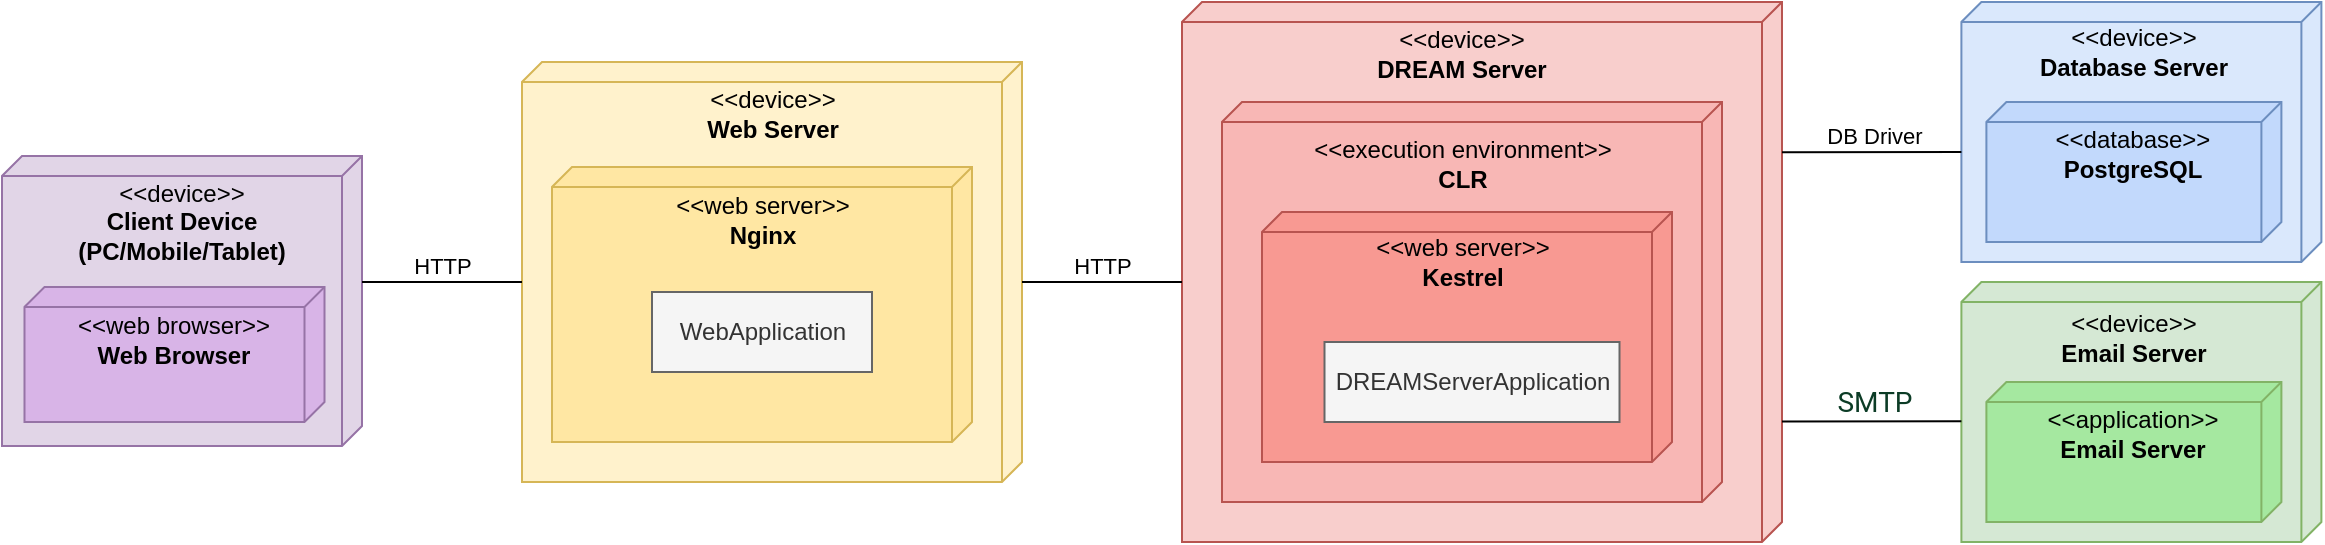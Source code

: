 <mxfile version="16.2.3" type="device"><diagram id="CdzgwIZwTwGvmd196NND" name="Page-1"><mxGraphModel dx="1422" dy="804" grid="1" gridSize="10" guides="1" tooltips="1" connect="1" arrows="1" fold="1" page="1" pageScale="1" pageWidth="850" pageHeight="1100" math="0" shadow="0"><root><mxCell id="0"/><mxCell id="1" parent="0"/><mxCell id="Oh4KyhfIQl6avhCiXBU_-29" value="" style="verticalAlign=top;align=left;spacingTop=8;spacingLeft=2;spacingRight=12;shape=cube;size=10;direction=south;fontStyle=4;html=1;fillColor=#dae8fc;strokeColor=#6c8ebf;" parent="1" vertex="1"><mxGeometry x="1039.7" y="150" width="180" height="130" as="geometry"/></mxCell><mxCell id="Oh4KyhfIQl6avhCiXBU_-30" value="&amp;lt;&amp;lt;device&amp;gt;&amp;gt;&lt;br&gt;&lt;b&gt;Database Server&lt;/b&gt;" style="text;html=1;strokeColor=none;fillColor=none;align=center;verticalAlign=middle;whiteSpace=wrap;rounded=0;fontFamily=Helvetica;" parent="1" vertex="1"><mxGeometry x="1070.95" y="160" width="110" height="30" as="geometry"/></mxCell><mxCell id="Oh4KyhfIQl6avhCiXBU_-31" value="" style="verticalAlign=top;align=left;spacingTop=8;spacingLeft=2;spacingRight=12;shape=cube;size=10;direction=south;fontStyle=4;html=1;fillColor=#C2D9FC;strokeColor=#6c8ebf;" parent="1" vertex="1"><mxGeometry x="1052.2" y="200" width="147.5" height="70" as="geometry"/></mxCell><mxCell id="Oh4KyhfIQl6avhCiXBU_-32" value="&amp;lt;&amp;lt;database&amp;gt;&amp;gt;&lt;br&gt;&lt;b&gt;PostgreSQL&lt;br&gt;&lt;/b&gt;" style="text;html=1;strokeColor=none;fillColor=none;align=center;verticalAlign=middle;whiteSpace=wrap;rounded=0;fontFamily=Helvetica;" parent="1" vertex="1"><mxGeometry x="1065.48" y="211" width="120.95" height="30" as="geometry"/></mxCell><mxCell id="Oh4KyhfIQl6avhCiXBU_-42" value="" style="verticalAlign=top;align=left;spacingTop=8;spacingLeft=2;spacingRight=12;shape=cube;size=10;direction=south;fontStyle=4;html=1;fontFamily=Helvetica;fillColor=#f8cecc;strokeColor=#b85450;" parent="1" vertex="1"><mxGeometry x="650" y="150" width="300" height="270" as="geometry"/></mxCell><mxCell id="Oh4KyhfIQl6avhCiXBU_-43" value="&amp;lt;&amp;lt;device&amp;gt;&amp;gt;&lt;br&gt;&lt;b&gt;DREAM Server&lt;/b&gt;" style="text;html=1;strokeColor=none;fillColor=none;align=center;verticalAlign=middle;whiteSpace=wrap;rounded=0;fontFamily=Helvetica;" parent="1" vertex="1"><mxGeometry x="735" y="161" width="110" height="30" as="geometry"/></mxCell><mxCell id="Oh4KyhfIQl6avhCiXBU_-44" value="" style="verticalAlign=top;align=left;spacingTop=8;spacingLeft=2;spacingRight=12;shape=cube;size=10;direction=south;fontStyle=4;html=1;fontFamily=Helvetica;fillColor=#F8B7B5;strokeColor=#b85450;" parent="1" vertex="1"><mxGeometry x="670" y="200" width="250" height="200" as="geometry"/></mxCell><mxCell id="Oh4KyhfIQl6avhCiXBU_-45" value="&amp;lt;&amp;lt;execution environment&amp;gt;&amp;gt;&lt;br&gt;&lt;b&gt;CLR&lt;/b&gt;" style="text;html=1;strokeColor=none;fillColor=none;align=center;verticalAlign=middle;whiteSpace=wrap;rounded=0;fontFamily=Helvetica;" parent="1" vertex="1"><mxGeometry x="707.5" y="216" width="165" height="30" as="geometry"/></mxCell><mxCell id="Oh4KyhfIQl6avhCiXBU_-46" value="" style="verticalAlign=top;align=left;spacingTop=8;spacingLeft=2;spacingRight=12;shape=cube;size=10;direction=south;fontStyle=4;html=1;fontFamily=Helvetica;fillColor=#F89992;strokeColor=#b85450;" parent="1" vertex="1"><mxGeometry x="690" y="255" width="205" height="125" as="geometry"/></mxCell><mxCell id="Oh4KyhfIQl6avhCiXBU_-47" value="&amp;lt;&amp;lt;web server&amp;gt;&amp;gt;&lt;br&gt;&lt;b&gt;Kestrel&lt;/b&gt;" style="text;html=1;strokeColor=none;fillColor=none;align=center;verticalAlign=middle;whiteSpace=wrap;rounded=0;fontFamily=Helvetica;" parent="1" vertex="1"><mxGeometry x="707.5" y="265" width="165" height="30" as="geometry"/></mxCell><mxCell id="Oh4KyhfIQl6avhCiXBU_-52" value="" style="endArrow=none;html=1;rounded=0;fontFamily=Helvetica;exitX=0.445;exitY=-0.001;exitDx=0;exitDy=0;exitPerimeter=0;entryX=0;entryY=0;entryDx=75;entryDy=180;entryPerimeter=0;" parent="1" target="Oh4KyhfIQl6avhCiXBU_-29" edge="1"><mxGeometry width="50" height="50" relative="1" as="geometry"><mxPoint x="950" y="225.15" as="sourcePoint"/><mxPoint x="1079.7" y="345" as="targetPoint"/></mxGeometry></mxCell><mxCell id="Oh4KyhfIQl6avhCiXBU_-53" value="DB Driver" style="edgeLabel;html=1;align=center;verticalAlign=middle;resizable=0;points=[];fontFamily=Helvetica;" parent="Oh4KyhfIQl6avhCiXBU_-52" vertex="1" connectable="0"><mxGeometry x="0.228" y="-2" relative="1" as="geometry"><mxPoint x="-9" y="-10" as="offset"/></mxGeometry></mxCell><mxCell id="Oh4KyhfIQl6avhCiXBU_-54" value="" style="verticalAlign=top;align=left;spacingTop=8;spacingLeft=2;spacingRight=12;shape=cube;size=10;direction=south;fontStyle=4;html=1;fillColor=#d5e8d4;strokeColor=#82b366;" parent="1" vertex="1"><mxGeometry x="1039.7" y="290" width="180" height="130" as="geometry"/></mxCell><mxCell id="Oh4KyhfIQl6avhCiXBU_-55" value="&amp;lt;&amp;lt;device&amp;gt;&amp;gt;&lt;br&gt;&lt;b&gt;Email Server&lt;/b&gt;" style="text;html=1;strokeColor=none;fillColor=none;align=center;verticalAlign=middle;whiteSpace=wrap;rounded=0;fontFamily=Helvetica;" parent="1" vertex="1"><mxGeometry x="1070.95" y="302.5" width="110" height="30" as="geometry"/></mxCell><mxCell id="Oh4KyhfIQl6avhCiXBU_-56" value="" style="endArrow=none;html=1;rounded=0;fontFamily=Helvetica;exitX=0.445;exitY=-0.001;exitDx=0;exitDy=0;exitPerimeter=0;entryX=0;entryY=0;entryDx=75;entryDy=180;entryPerimeter=0;" parent="1" edge="1"><mxGeometry width="50" height="50" relative="1" as="geometry"><mxPoint x="950" y="359.81" as="sourcePoint"/><mxPoint x="1039.7" y="359.66" as="targetPoint"/></mxGeometry></mxCell><mxCell id="Oh4KyhfIQl6avhCiXBU_-57" value="&lt;span style=&quot;color: rgb(12 , 60 , 38) ; font-family: &amp;#34;roboto&amp;#34; , &amp;#34;corbel&amp;#34; , &amp;#34;avenir&amp;#34; , &amp;#34;lucida grande&amp;#34; , &amp;#34;lucida sans&amp;#34; , sans-serif ; font-size: 14px&quot;&gt;SMTP&lt;/span&gt;" style="edgeLabel;html=1;align=center;verticalAlign=middle;resizable=0;points=[];fontFamily=Helvetica;" parent="Oh4KyhfIQl6avhCiXBU_-56" vertex="1" connectable="0"><mxGeometry x="0.228" y="-2" relative="1" as="geometry"><mxPoint x="-9" y="-12" as="offset"/></mxGeometry></mxCell><mxCell id="Oh4KyhfIQl6avhCiXBU_-58" value="" style="verticalAlign=top;align=left;spacingTop=8;spacingLeft=2;spacingRight=12;shape=cube;size=10;direction=south;fontStyle=4;html=1;fontFamily=Helvetica;fillColor=#fff2cc;strokeColor=#d6b656;" parent="1" vertex="1"><mxGeometry x="320" y="180" width="250" height="210" as="geometry"/></mxCell><mxCell id="Oh4KyhfIQl6avhCiXBU_-59" value="&amp;lt;&amp;lt;device&amp;gt;&amp;gt;&lt;br&gt;&lt;b&gt;Web Server&lt;/b&gt;" style="text;html=1;strokeColor=none;fillColor=none;align=center;verticalAlign=middle;whiteSpace=wrap;rounded=0;fontFamily=Helvetica;" parent="1" vertex="1"><mxGeometry x="362.5" y="191" width="165" height="30" as="geometry"/></mxCell><mxCell id="Oh4KyhfIQl6avhCiXBU_-60" value="" style="verticalAlign=top;align=left;spacingTop=8;spacingLeft=2;spacingRight=12;shape=cube;size=10;direction=south;fontStyle=4;html=1;fontFamily=Helvetica;fillColor=#FFE7A3;strokeColor=#d6b656;" parent="1" vertex="1"><mxGeometry x="335" y="232.5" width="210" height="137.5" as="geometry"/></mxCell><mxCell id="Oh4KyhfIQl6avhCiXBU_-61" value="&amp;lt;&amp;lt;web server&amp;gt;&amp;gt;&lt;br&gt;&lt;b&gt;Nginx&lt;/b&gt;" style="text;html=1;strokeColor=none;fillColor=none;align=center;verticalAlign=middle;whiteSpace=wrap;rounded=0;fontFamily=Helvetica;" parent="1" vertex="1"><mxGeometry x="357.5" y="243.5" width="165" height="30" as="geometry"/></mxCell><mxCell id="Oh4KyhfIQl6avhCiXBU_-62" value="" style="endArrow=none;html=1;rounded=0;fontFamily=Helvetica;entryX=0;entryY=0;entryDx=75;entryDy=180;entryPerimeter=0;" parent="1" edge="1"><mxGeometry width="50" height="50" relative="1" as="geometry"><mxPoint x="570" y="290" as="sourcePoint"/><mxPoint x="650.0" y="290.0" as="targetPoint"/></mxGeometry></mxCell><mxCell id="Oh4KyhfIQl6avhCiXBU_-63" value="HTTP" style="edgeLabel;html=1;align=center;verticalAlign=middle;resizable=0;points=[];fontFamily=Helvetica;" parent="Oh4KyhfIQl6avhCiXBU_-62" vertex="1" connectable="0"><mxGeometry x="0.228" y="-2" relative="1" as="geometry"><mxPoint x="-9" y="-10" as="offset"/></mxGeometry></mxCell><mxCell id="Oh4KyhfIQl6avhCiXBU_-64" value="" style="verticalAlign=top;align=left;spacingTop=8;spacingLeft=2;spacingRight=12;shape=cube;size=10;direction=south;fontStyle=4;html=1;fillColor=#e1d5e7;strokeColor=#9673a6;" parent="1" vertex="1"><mxGeometry x="60" y="227" width="180" height="145" as="geometry"/></mxCell><mxCell id="Oh4KyhfIQl6avhCiXBU_-65" value="&amp;lt;&amp;lt;device&amp;gt;&amp;gt;&lt;br&gt;&lt;b&gt;Client Device (PC/Mobile/Tablet)&lt;br&gt;&lt;/b&gt;" style="text;html=1;strokeColor=none;fillColor=none;align=center;verticalAlign=middle;whiteSpace=wrap;rounded=0;fontFamily=Helvetica;" parent="1" vertex="1"><mxGeometry x="95" y="245" width="110" height="30" as="geometry"/></mxCell><mxCell id="Oh4KyhfIQl6avhCiXBU_-66" value="" style="verticalAlign=top;align=left;spacingTop=8;spacingLeft=2;spacingRight=12;shape=cube;size=10;direction=south;fontStyle=4;html=1;fillColor=#D8B4E7;strokeColor=#9673a6;" parent="1" vertex="1"><mxGeometry x="71.25" y="292.5" width="150" height="67.5" as="geometry"/></mxCell><mxCell id="Oh4KyhfIQl6avhCiXBU_-67" value="&amp;lt;&amp;lt;web browser&amp;gt;&amp;gt;&lt;br&gt;&lt;b&gt;Web Browser&lt;/b&gt;" style="text;html=1;strokeColor=none;fillColor=none;align=center;verticalAlign=middle;whiteSpace=wrap;rounded=0;fontFamily=Helvetica;" parent="1" vertex="1"><mxGeometry x="91.25" y="304" width="110" height="30" as="geometry"/></mxCell><mxCell id="Oh4KyhfIQl6avhCiXBU_-68" value="" style="endArrow=none;html=1;rounded=0;fontFamily=Helvetica;entryX=0;entryY=0;entryDx=75;entryDy=180;entryPerimeter=0;" parent="1" edge="1"><mxGeometry width="50" height="50" relative="1" as="geometry"><mxPoint x="240" y="290" as="sourcePoint"/><mxPoint x="320.0" y="290.0" as="targetPoint"/></mxGeometry></mxCell><mxCell id="Oh4KyhfIQl6avhCiXBU_-69" value="HTTP" style="edgeLabel;html=1;align=center;verticalAlign=middle;resizable=0;points=[];fontFamily=Helvetica;" parent="Oh4KyhfIQl6avhCiXBU_-68" vertex="1" connectable="0"><mxGeometry x="0.228" y="-2" relative="1" as="geometry"><mxPoint x="-9" y="-10" as="offset"/></mxGeometry></mxCell><mxCell id="Oh4KyhfIQl6avhCiXBU_-70" value="" style="verticalAlign=top;align=left;spacingTop=8;spacingLeft=2;spacingRight=12;shape=cube;size=10;direction=south;fontStyle=4;html=1;fillColor=#A5E8A0;strokeColor=#82b366;" parent="1" vertex="1"><mxGeometry x="1052.2" y="340" width="147.5" height="70" as="geometry"/></mxCell><mxCell id="Oh4KyhfIQl6avhCiXBU_-71" value="&amp;lt;&amp;lt;application&amp;gt;&amp;gt;&lt;br&gt;&lt;b&gt;Email Server&lt;/b&gt;" style="text;html=1;strokeColor=none;fillColor=none;align=center;verticalAlign=middle;whiteSpace=wrap;rounded=0;fontFamily=Helvetica;" parent="1" vertex="1"><mxGeometry x="1065.48" y="351" width="120.95" height="30" as="geometry"/></mxCell><mxCell id="Oh4KyhfIQl6avhCiXBU_-77" value="WebApplication" style="html=1;fontFamily=Helvetica;fillColor=#f5f5f5;fontColor=#333333;strokeColor=#666666;" parent="1" vertex="1"><mxGeometry x="385" y="295" width="110" height="40" as="geometry"/></mxCell><mxCell id="Oh4KyhfIQl6avhCiXBU_-79" value="DREAMServerApplication" style="html=1;fontFamily=Helvetica;fillColor=#f5f5f5;fontColor=#333333;strokeColor=#666666;" parent="1" vertex="1"><mxGeometry x="721.25" y="320" width="147.5" height="40" as="geometry"/></mxCell></root></mxGraphModel></diagram></mxfile>